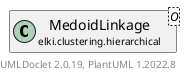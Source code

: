 @startuml
    remove .*\.(Instance|Par|Parameterizer|Factory)$
    set namespaceSeparator none
    hide empty fields
    hide empty methods

    class "<size:14>MedoidLinkage.Instance\n<size:10>elki.clustering.hierarchical" as elki.clustering.hierarchical.MedoidLinkage.Instance [[MedoidLinkage.Instance.html]] {
        #clusters: Int2ObjectOpenHashMap<ModifiableDBIDs>
        #dq: DistanceQuery<?>
        #mi: DBIDArrayMIter
        #mj: DBIDArrayMIter
        #ix: DBIDArrayIter
        #iy: DBIDArrayIter
        +run(ClusterDistanceMatrix, ClusterMergeHistoryBuilder): ClusterMergeHistory
        +run(ArrayDBIDs, ClusterDistanceMatrix, ClusterMergeHistoryBuilder, DistanceQuery<?>): ClusterPrototypeMergeHistory
        #findMerge(): int
        #merge(int, int): void
        {static} -findMedoid(DistanceQuery<?>, DBIDs, DBIDArrayMIter): double
        #updateMatrix(int, int): void
    }

    class "<size:14>AGNES.Instance\n<size:10>elki.clustering.hierarchical" as elki.clustering.hierarchical.AGNES.Instance [[AGNES.Instance.html]]
    class "<size:14>MedoidLinkage\n<size:10>elki.clustering.hierarchical" as elki.clustering.hierarchical.MedoidLinkage<O> [[MedoidLinkage.html]]

    elki.clustering.hierarchical.AGNES.Instance <|-- elki.clustering.hierarchical.MedoidLinkage.Instance
    elki.clustering.hierarchical.MedoidLinkage +-- elki.clustering.hierarchical.MedoidLinkage.Instance

    center footer UMLDoclet 2.0.19, PlantUML 1.2022.8
@enduml
